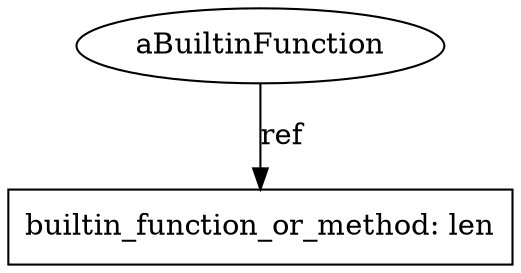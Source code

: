 digraph G {
    overlap=false;

    name3322808 [label="aBuiltinFunction", shape="ellipse"];
    builtin_function_or_method1640808 [label="builtin_function_or_method: len", shape="box"];

    name3322808 -> builtin_function_or_method1640808 [label="ref"];

}
